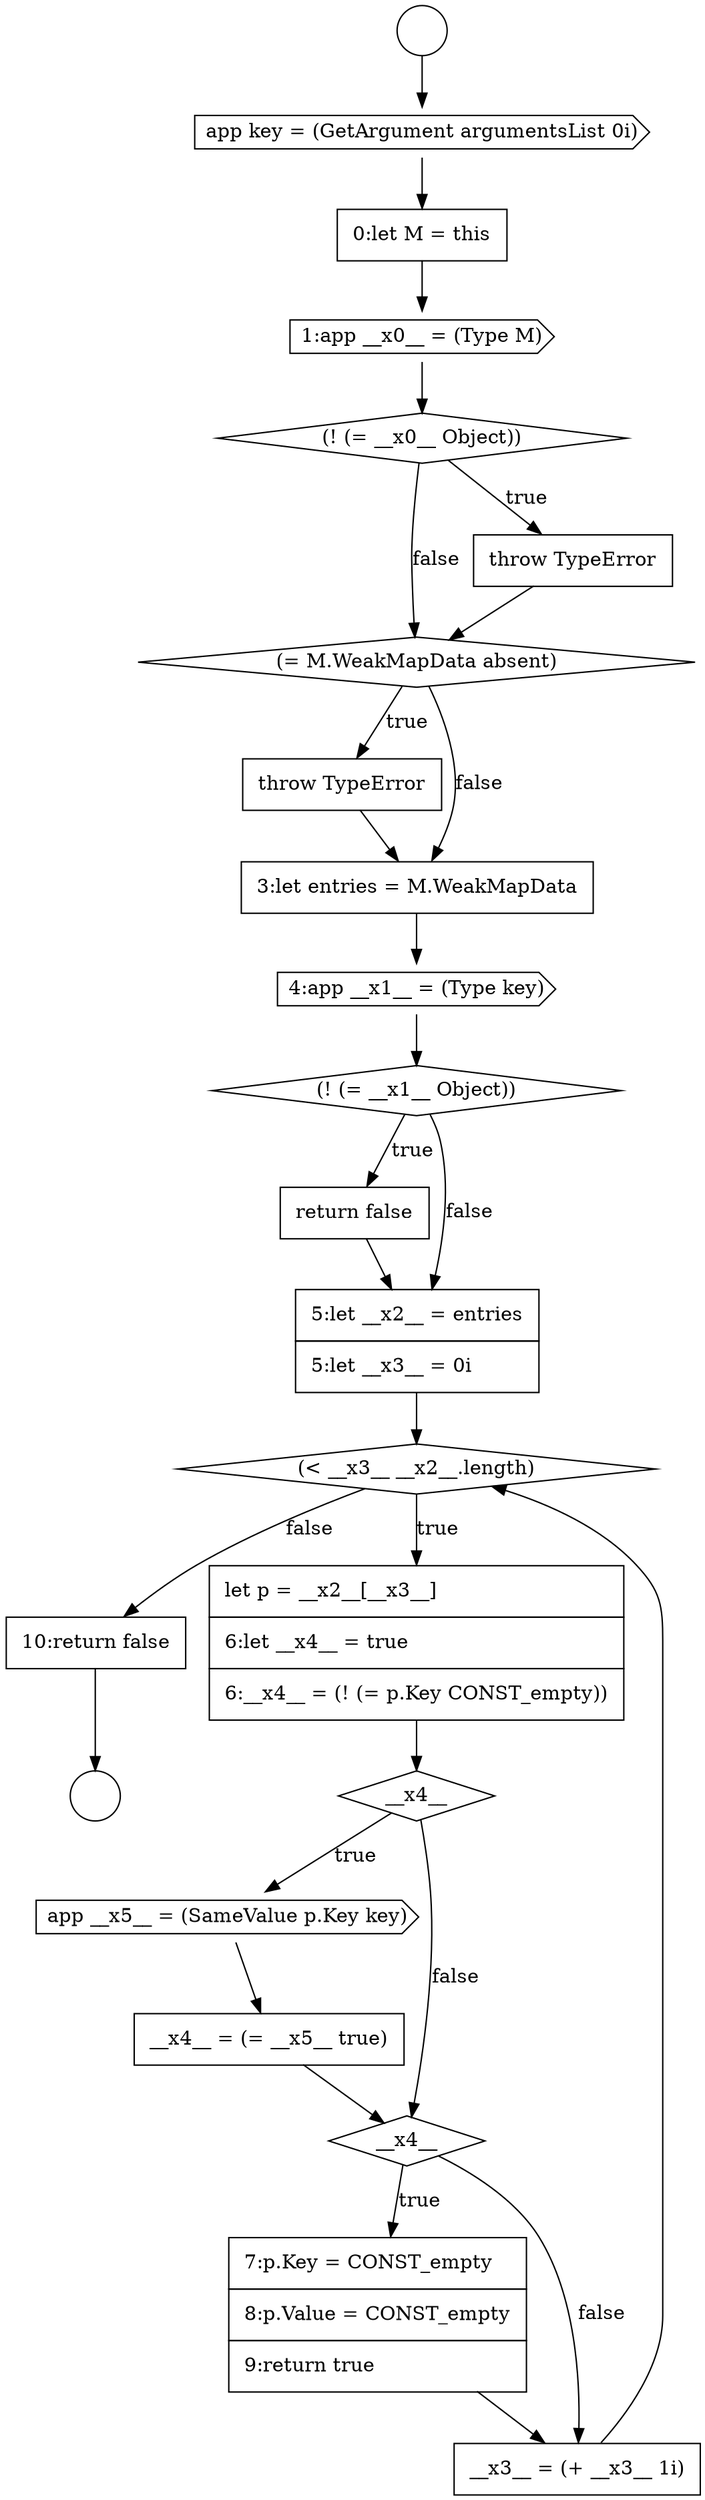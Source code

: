 digraph {
  node14709 [shape=circle label=" " color="black" fillcolor="white" style=filled]
  node14729 [shape=none, margin=0, label=<<font color="black">
    <table border="0" cellborder="1" cellspacing="0" cellpadding="10">
      <tr><td align="left">7:p.Key = CONST_empty</td></tr>
      <tr><td align="left">8:p.Value = CONST_empty</td></tr>
      <tr><td align="left">9:return true</td></tr>
    </table>
  </font>> color="black" fillcolor="white" style=filled]
  node14726 [shape=cds, label=<<font color="black">app __x5__ = (SameValue p.Key key)</font>> color="black" fillcolor="white" style=filled]
  node14716 [shape=diamond, label=<<font color="black">(= M.WeakMapData absent)</font>> color="black" fillcolor="white" style=filled]
  node14725 [shape=diamond, label=<<font color="black">__x4__</font>> color="black" fillcolor="white" style=filled]
  node14719 [shape=cds, label=<<font color="black">4:app __x1__ = (Type key)</font>> color="black" fillcolor="white" style=filled]
  node14721 [shape=none, margin=0, label=<<font color="black">
    <table border="0" cellborder="1" cellspacing="0" cellpadding="10">
      <tr><td align="left">return false</td></tr>
    </table>
  </font>> color="black" fillcolor="white" style=filled]
  node14713 [shape=cds, label=<<font color="black">1:app __x0__ = (Type M)</font>> color="black" fillcolor="white" style=filled]
  node14711 [shape=cds, label=<<font color="black">app key = (GetArgument argumentsList 0i)</font>> color="black" fillcolor="white" style=filled]
  node14728 [shape=diamond, label=<<font color="black">__x4__</font>> color="black" fillcolor="white" style=filled]
  node14710 [shape=circle label=" " color="black" fillcolor="white" style=filled]
  node14715 [shape=none, margin=0, label=<<font color="black">
    <table border="0" cellborder="1" cellspacing="0" cellpadding="10">
      <tr><td align="left">throw TypeError</td></tr>
    </table>
  </font>> color="black" fillcolor="white" style=filled]
  node14723 [shape=diamond, label=<<font color="black">(&lt; __x3__ __x2__.length)</font>> color="black" fillcolor="white" style=filled]
  node14717 [shape=none, margin=0, label=<<font color="black">
    <table border="0" cellborder="1" cellspacing="0" cellpadding="10">
      <tr><td align="left">throw TypeError</td></tr>
    </table>
  </font>> color="black" fillcolor="white" style=filled]
  node14727 [shape=none, margin=0, label=<<font color="black">
    <table border="0" cellborder="1" cellspacing="0" cellpadding="10">
      <tr><td align="left">__x4__ = (= __x5__ true)</td></tr>
    </table>
  </font>> color="black" fillcolor="white" style=filled]
  node14718 [shape=none, margin=0, label=<<font color="black">
    <table border="0" cellborder="1" cellspacing="0" cellpadding="10">
      <tr><td align="left">3:let entries = M.WeakMapData</td></tr>
    </table>
  </font>> color="black" fillcolor="white" style=filled]
  node14722 [shape=none, margin=0, label=<<font color="black">
    <table border="0" cellborder="1" cellspacing="0" cellpadding="10">
      <tr><td align="left">5:let __x2__ = entries</td></tr>
      <tr><td align="left">5:let __x3__ = 0i</td></tr>
    </table>
  </font>> color="black" fillcolor="white" style=filled]
  node14730 [shape=none, margin=0, label=<<font color="black">
    <table border="0" cellborder="1" cellspacing="0" cellpadding="10">
      <tr><td align="left">__x3__ = (+ __x3__ 1i)</td></tr>
    </table>
  </font>> color="black" fillcolor="white" style=filled]
  node14712 [shape=none, margin=0, label=<<font color="black">
    <table border="0" cellborder="1" cellspacing="0" cellpadding="10">
      <tr><td align="left">0:let M = this</td></tr>
    </table>
  </font>> color="black" fillcolor="white" style=filled]
  node14714 [shape=diamond, label=<<font color="black">(! (= __x0__ Object))</font>> color="black" fillcolor="white" style=filled]
  node14731 [shape=none, margin=0, label=<<font color="black">
    <table border="0" cellborder="1" cellspacing="0" cellpadding="10">
      <tr><td align="left">10:return false</td></tr>
    </table>
  </font>> color="black" fillcolor="white" style=filled]
  node14720 [shape=diamond, label=<<font color="black">(! (= __x1__ Object))</font>> color="black" fillcolor="white" style=filled]
  node14724 [shape=none, margin=0, label=<<font color="black">
    <table border="0" cellborder="1" cellspacing="0" cellpadding="10">
      <tr><td align="left">let p = __x2__[__x3__]</td></tr>
      <tr><td align="left">6:let __x4__ = true</td></tr>
      <tr><td align="left">6:__x4__ = (! (= p.Key CONST_empty))</td></tr>
    </table>
  </font>> color="black" fillcolor="white" style=filled]
  node14728 -> node14729 [label=<<font color="black">true</font>> color="black"]
  node14728 -> node14730 [label=<<font color="black">false</font>> color="black"]
  node14721 -> node14722 [ color="black"]
  node14720 -> node14721 [label=<<font color="black">true</font>> color="black"]
  node14720 -> node14722 [label=<<font color="black">false</font>> color="black"]
  node14716 -> node14717 [label=<<font color="black">true</font>> color="black"]
  node14716 -> node14718 [label=<<font color="black">false</font>> color="black"]
  node14714 -> node14715 [label=<<font color="black">true</font>> color="black"]
  node14714 -> node14716 [label=<<font color="black">false</font>> color="black"]
  node14713 -> node14714 [ color="black"]
  node14711 -> node14712 [ color="black"]
  node14729 -> node14730 [ color="black"]
  node14712 -> node14713 [ color="black"]
  node14715 -> node14716 [ color="black"]
  node14726 -> node14727 [ color="black"]
  node14717 -> node14718 [ color="black"]
  node14724 -> node14725 [ color="black"]
  node14719 -> node14720 [ color="black"]
  node14723 -> node14724 [label=<<font color="black">true</font>> color="black"]
  node14723 -> node14731 [label=<<font color="black">false</font>> color="black"]
  node14709 -> node14711 [ color="black"]
  node14718 -> node14719 [ color="black"]
  node14730 -> node14723 [ color="black"]
  node14725 -> node14726 [label=<<font color="black">true</font>> color="black"]
  node14725 -> node14728 [label=<<font color="black">false</font>> color="black"]
  node14722 -> node14723 [ color="black"]
  node14727 -> node14728 [ color="black"]
  node14731 -> node14710 [ color="black"]
}
